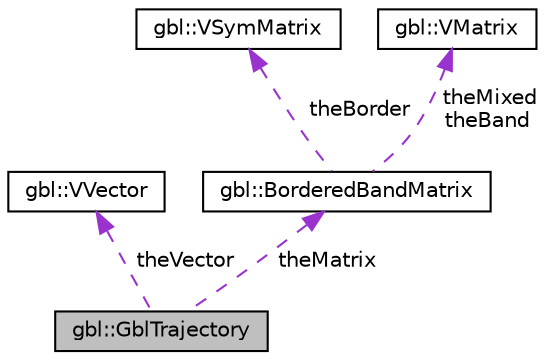 digraph "gbl::GblTrajectory"
{
 // LATEX_PDF_SIZE
  edge [fontname="Helvetica",fontsize="10",labelfontname="Helvetica",labelfontsize="10"];
  node [fontname="Helvetica",fontsize="10",shape=record];
  Node1 [label="gbl::GblTrajectory",height=0.2,width=0.4,color="black", fillcolor="grey75", style="filled", fontcolor="black",tooltip="GBL trajectory."];
  Node2 -> Node1 [dir="back",color="darkorchid3",fontsize="10",style="dashed",label=" theVector" ,fontname="Helvetica"];
  Node2 [label="gbl::VVector",height=0.2,width=0.4,color="black", fillcolor="white", style="filled",URL="$classgbl_1_1VVector.html",tooltip="Simple Vector based on std::vector<double>"];
  Node3 -> Node1 [dir="back",color="darkorchid3",fontsize="10",style="dashed",label=" theMatrix" ,fontname="Helvetica"];
  Node3 [label="gbl::BorderedBandMatrix",height=0.2,width=0.4,color="black", fillcolor="white", style="filled",URL="$classgbl_1_1BorderedBandMatrix.html",tooltip="(Symmetric) Bordered Band Matrix."];
  Node4 -> Node3 [dir="back",color="darkorchid3",fontsize="10",style="dashed",label=" theBorder" ,fontname="Helvetica"];
  Node4 [label="gbl::VSymMatrix",height=0.2,width=0.4,color="black", fillcolor="white", style="filled",URL="$classgbl_1_1VSymMatrix.html",tooltip="Simple symmetric Matrix based on std::vector<double>"];
  Node5 -> Node3 [dir="back",color="darkorchid3",fontsize="10",style="dashed",label=" theMixed\ntheBand" ,fontname="Helvetica"];
  Node5 [label="gbl::VMatrix",height=0.2,width=0.4,color="black", fillcolor="white", style="filled",URL="$classgbl_1_1VMatrix.html",tooltip="Simple Matrix based on std::vector<double>"];
}

